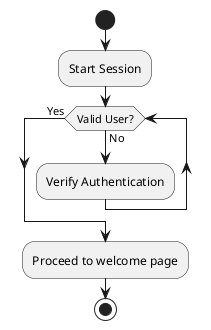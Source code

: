 @startuml

start
:Start Session;
while (Valid User?) is (No)
  :Verify Authentication;
endwhile(Yes)
:Proceed to welcome page;
stop

@enduml